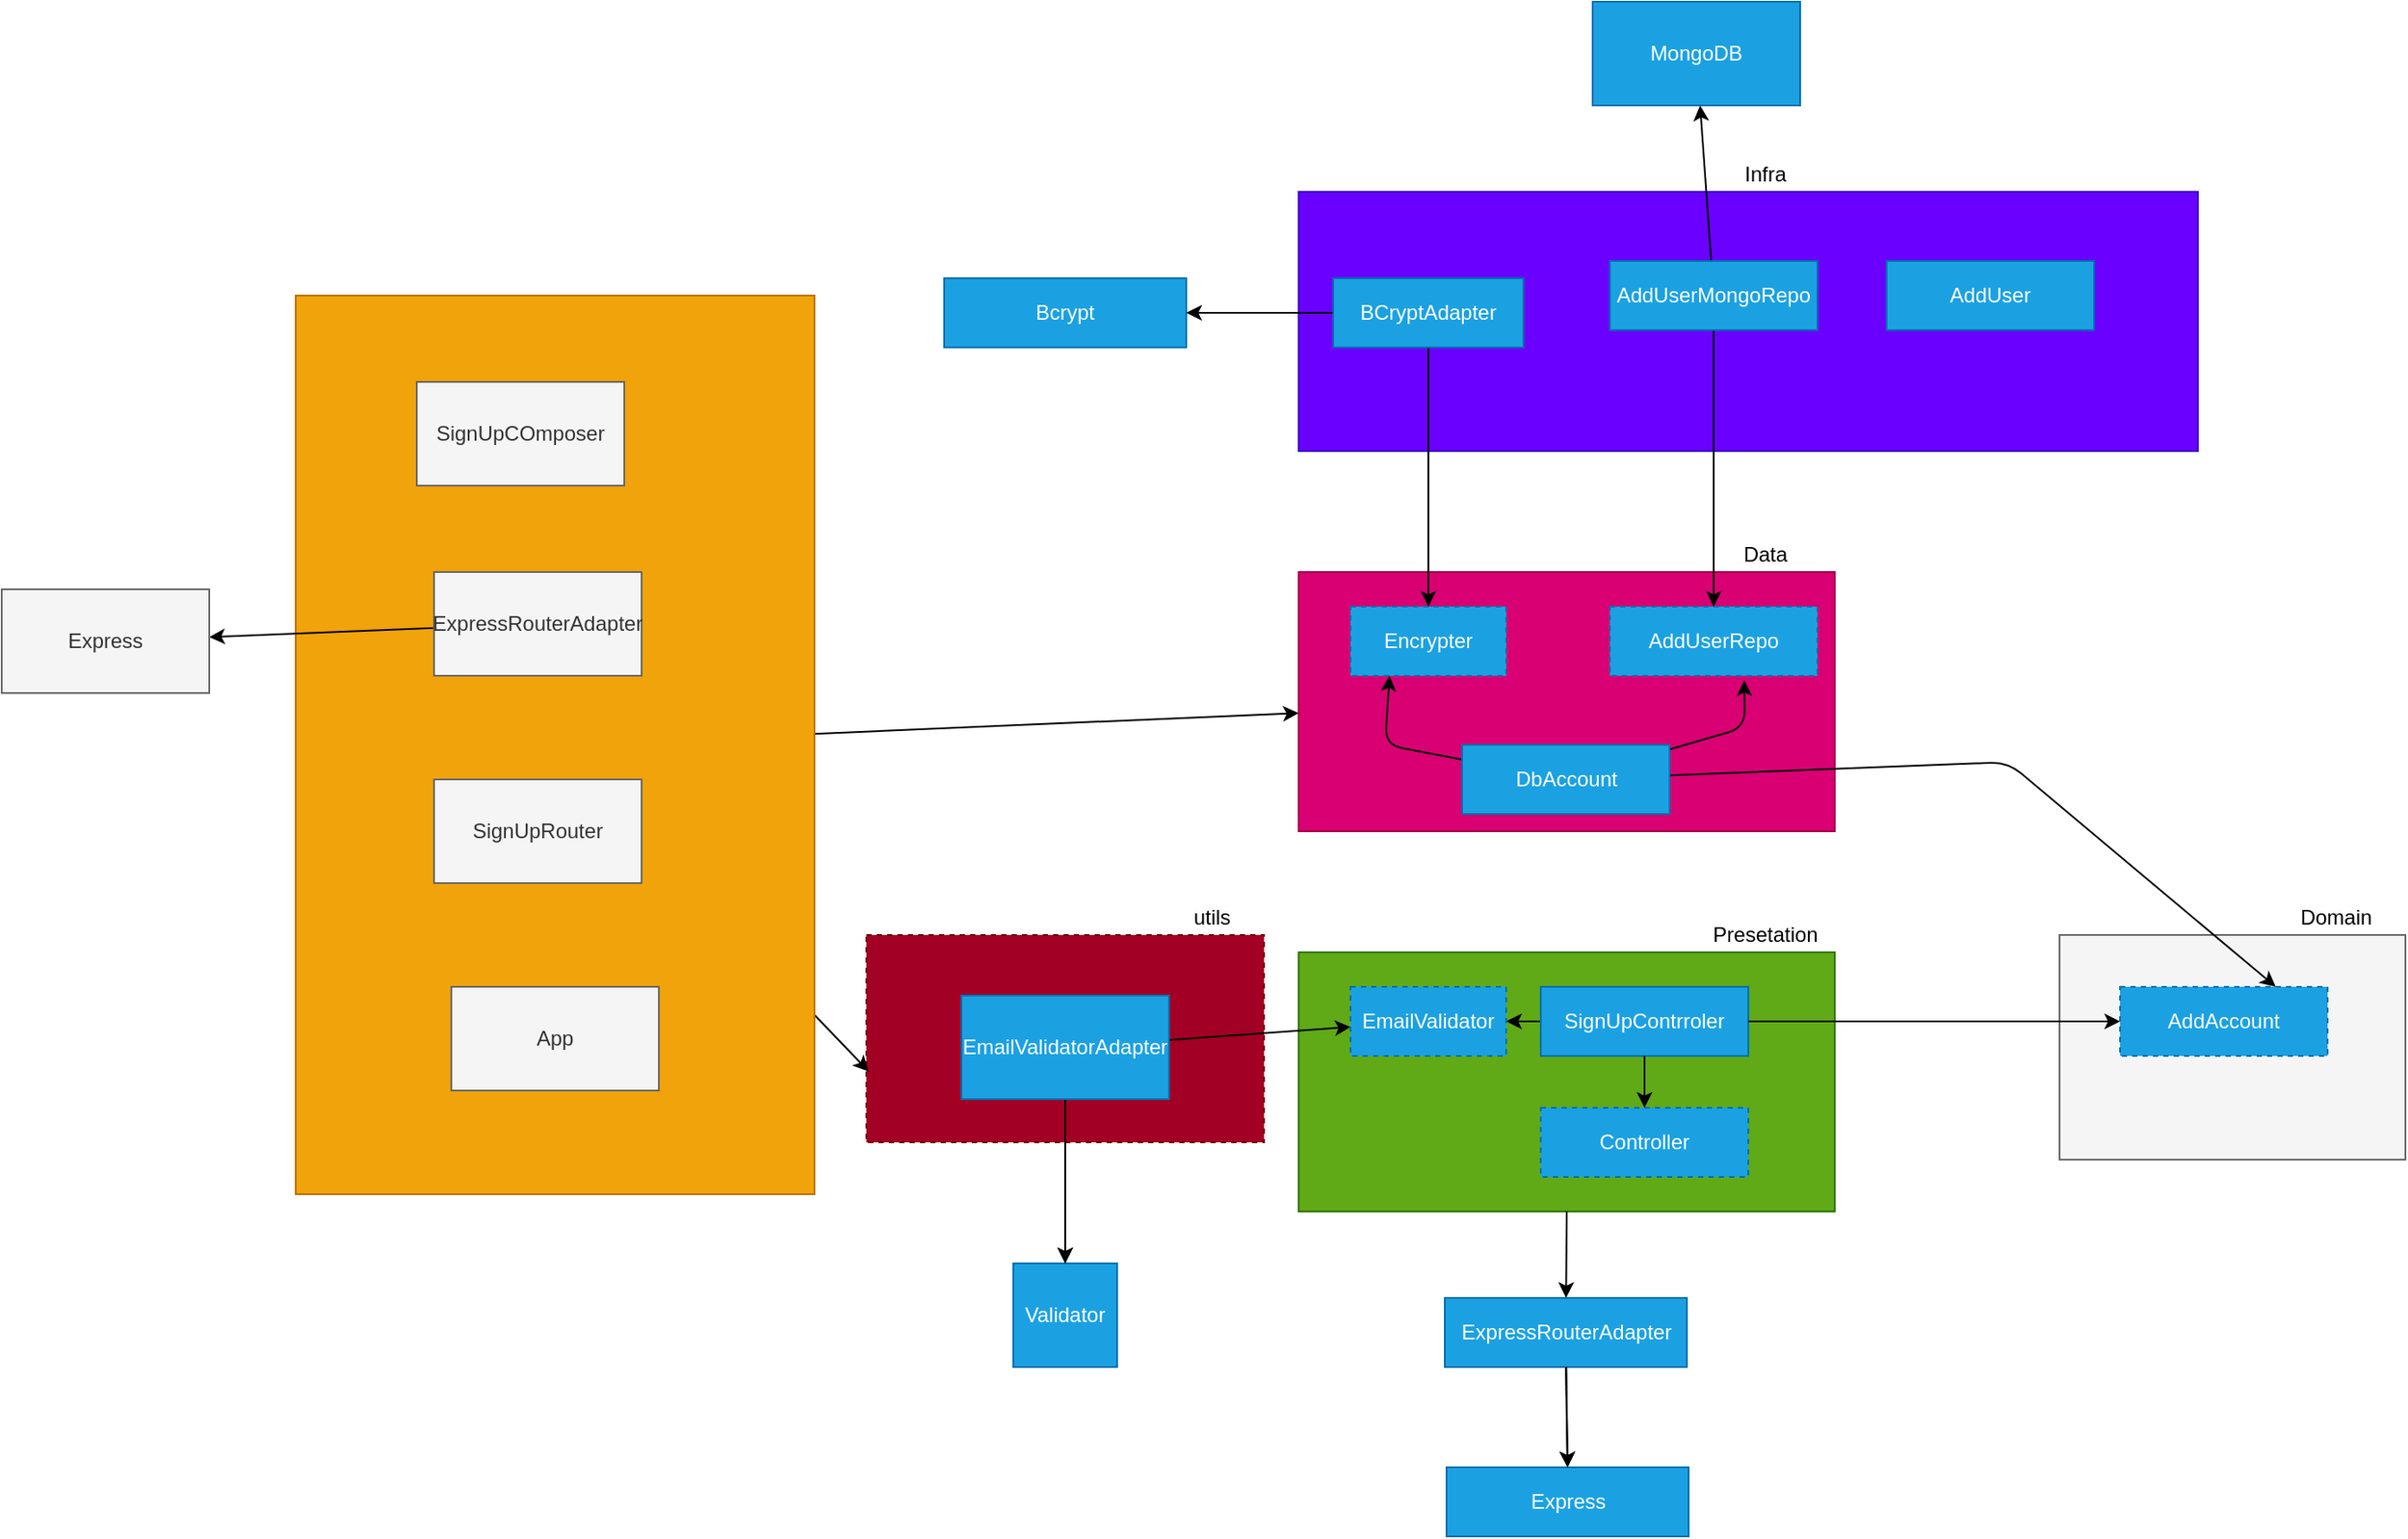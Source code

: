 <mxfile>
    <diagram id="G20mSf7wZz4z_tjJg0wx" name="Page-1">
        <mxGraphModel dx="1243" dy="1511" grid="1" gridSize="10" guides="1" tooltips="1" connect="1" arrows="1" fold="1" page="1" pageScale="1" pageWidth="850" pageHeight="1100" math="0" shadow="0">
            <root>
                <mxCell id="0"/>
                <mxCell id="1" parent="0"/>
                <mxCell id="27" value="" style="rounded=0;whiteSpace=wrap;html=1;dashed=1;fillColor=#a20025;fontColor=#ffffff;strokeColor=#6F0000;" parent="1" vertex="1">
                    <mxGeometry x="650" y="620" width="230" height="120" as="geometry"/>
                </mxCell>
                <mxCell id="2" value="" style="rounded=0;whiteSpace=wrap;html=1;fillColor=#60a917;fontColor=#ffffff;strokeColor=#2D7600;" parent="1" vertex="1">
                    <mxGeometry x="900" y="630" width="310" height="150" as="geometry"/>
                </mxCell>
                <mxCell id="24" value="" style="edgeStyle=none;html=1;" parent="1" source="3" target="22" edge="1">
                    <mxGeometry relative="1" as="geometry"/>
                </mxCell>
                <mxCell id="3" value="SignUpContrroler" style="rounded=0;whiteSpace=wrap;html=1;fillColor=#1ba1e2;fontColor=#ffffff;strokeColor=#006EAF;" parent="1" vertex="1">
                    <mxGeometry x="1040" y="650" width="120" height="40" as="geometry"/>
                </mxCell>
                <mxCell id="4" value="Controller" style="rounded=0;whiteSpace=wrap;html=1;dashed=1;fillColor=#1ba1e2;fontColor=#ffffff;strokeColor=#006EAF;" parent="1" vertex="1">
                    <mxGeometry x="1040" y="720" width="120" height="40" as="geometry"/>
                </mxCell>
                <UserObject label="Presetation" placeholders="1" id="6">
                    <mxCell style="text;html=1;strokeColor=none;fillColor=none;align=center;verticalAlign=middle;whiteSpace=wrap;overflow=hidden;" parent="1" vertex="1">
                        <mxGeometry x="1130" y="610" width="80" height="20" as="geometry"/>
                    </mxCell>
                </UserObject>
                <mxCell id="9" value="" style="endArrow=classic;html=1;entryX=0.5;entryY=0;entryDx=0;entryDy=0;" parent="1" source="3" target="4" edge="1">
                    <mxGeometry width="50" height="50" relative="1" as="geometry">
                        <mxPoint x="1040" y="810" as="sourcePoint"/>
                        <mxPoint x="1090" y="760" as="targetPoint"/>
                    </mxGeometry>
                </mxCell>
                <mxCell id="10" value="ExpressRouterAdapter" style="rounded=0;whiteSpace=wrap;html=1;fillColor=#1ba1e2;fontColor=#ffffff;strokeColor=#006EAF;" parent="1" vertex="1">
                    <mxGeometry x="984.5" y="830" width="140" height="40" as="geometry"/>
                </mxCell>
                <mxCell id="11" value="Express" style="rounded=0;whiteSpace=wrap;html=1;fillColor=#1ba1e2;fontColor=#ffffff;strokeColor=#006EAF;" parent="1" vertex="1">
                    <mxGeometry x="985.5" y="928" width="140" height="40" as="geometry"/>
                </mxCell>
                <mxCell id="12" value="" style="endArrow=classic;html=1;entryX=0.5;entryY=0;entryDx=0;entryDy=0;" parent="1" source="10" target="11" edge="1">
                    <mxGeometry width="50" height="50" relative="1" as="geometry">
                        <mxPoint x="1035.5" y="828" as="sourcePoint"/>
                        <mxPoint x="1055.5" y="908" as="targetPoint"/>
                    </mxGeometry>
                </mxCell>
                <mxCell id="13" value="" style="endArrow=classic;html=1;" parent="1" target="10" edge="1">
                    <mxGeometry width="50" height="50" relative="1" as="geometry">
                        <mxPoint x="1055" y="780" as="sourcePoint"/>
                        <mxPoint x="1055" y="810" as="targetPoint"/>
                    </mxGeometry>
                </mxCell>
                <mxCell id="14" value="" style="endArrow=classic;html=1;entryX=0.5;entryY=0;entryDx=0;entryDy=0;exitX=0.5;exitY=1;exitDx=0;exitDy=0;" parent="1" source="10" target="11" edge="1">
                    <mxGeometry width="50" height="50" relative="1" as="geometry">
                        <mxPoint x="1035.5" y="828" as="sourcePoint"/>
                        <mxPoint x="1055.5" y="908" as="targetPoint"/>
                    </mxGeometry>
                </mxCell>
                <mxCell id="16" value="Validator" style="rounded=0;whiteSpace=wrap;html=1;fillColor=#1ba1e2;fontColor=#ffffff;strokeColor=#006EAF;" parent="1" vertex="1">
                    <mxGeometry x="735" y="810" width="60" height="60" as="geometry"/>
                </mxCell>
                <mxCell id="21" value="" style="edgeStyle=none;html=1;" parent="1" source="18" target="16" edge="1">
                    <mxGeometry relative="1" as="geometry"/>
                </mxCell>
                <mxCell id="25" value="" style="edgeStyle=none;html=1;" parent="1" source="18" target="16" edge="1">
                    <mxGeometry relative="1" as="geometry"/>
                </mxCell>
                <mxCell id="26" value="" style="edgeStyle=none;html=1;" parent="1" source="18" target="22" edge="1">
                    <mxGeometry relative="1" as="geometry"/>
                </mxCell>
                <mxCell id="18" value="EmailValidatorAdapter" style="rounded=0;whiteSpace=wrap;html=1;fillColor=#1ba1e2;fontColor=#ffffff;strokeColor=#006EAF;" parent="1" vertex="1">
                    <mxGeometry x="705" y="655" width="120" height="60" as="geometry"/>
                </mxCell>
                <mxCell id="22" value="EmailValidator" style="rounded=0;whiteSpace=wrap;html=1;dashed=1;fillColor=#1ba1e2;fontColor=#ffffff;strokeColor=#006EAF;" parent="1" vertex="1">
                    <mxGeometry x="930" y="650" width="90" height="40" as="geometry"/>
                </mxCell>
                <UserObject label="utils" placeholders="1" id="29">
                    <mxCell style="text;html=1;strokeColor=none;fillColor=none;align=center;verticalAlign=middle;whiteSpace=wrap;overflow=hidden;" parent="1" vertex="1">
                        <mxGeometry x="810" y="600" width="80" height="20" as="geometry"/>
                    </mxCell>
                </UserObject>
                <mxCell id="30" value="" style="rounded=0;whiteSpace=wrap;html=1;fillColor=#f5f5f5;fontColor=#333333;strokeColor=#666666;" parent="1" vertex="1">
                    <mxGeometry x="1340" y="620" width="200" height="130" as="geometry"/>
                </mxCell>
                <UserObject label="Domain" placeholders="1" id="31">
                    <mxCell style="text;html=1;strokeColor=none;fillColor=none;align=center;verticalAlign=middle;whiteSpace=wrap;overflow=hidden;" parent="1" vertex="1">
                        <mxGeometry x="1460" y="600" width="80" height="20" as="geometry"/>
                    </mxCell>
                </UserObject>
                <mxCell id="32" value="AddAccount" style="rounded=0;whiteSpace=wrap;html=1;dashed=1;fillColor=#1ba1e2;fontColor=#ffffff;strokeColor=#006EAF;" parent="1" vertex="1">
                    <mxGeometry x="1375" y="650" width="120" height="40" as="geometry"/>
                </mxCell>
                <mxCell id="34" style="edgeStyle=none;html=1;" parent="1" source="3" target="32" edge="1">
                    <mxGeometry relative="1" as="geometry"/>
                </mxCell>
                <mxCell id="41" value="" style="rounded=0;whiteSpace=wrap;html=1;fillColor=#d80073;fontColor=#ffffff;strokeColor=#A50040;" parent="1" vertex="1">
                    <mxGeometry x="900" y="410" width="310" height="150" as="geometry"/>
                </mxCell>
                <mxCell id="43" value="AddUserRepo" style="rounded=0;whiteSpace=wrap;html=1;dashed=1;fillColor=#1ba1e2;fontColor=#ffffff;strokeColor=#006EAF;" parent="1" vertex="1">
                    <mxGeometry x="1080" y="430" width="120" height="40" as="geometry"/>
                </mxCell>
                <mxCell id="50" style="edgeStyle=none;html=1;entryX=0.647;entryY=1.066;entryDx=0;entryDy=0;entryPerimeter=0;" parent="1" source="44" target="43" edge="1">
                    <mxGeometry relative="1" as="geometry">
                        <Array as="points">
                            <mxPoint x="1158" y="500"/>
                        </Array>
                    </mxGeometry>
                </mxCell>
                <mxCell id="51" style="edgeStyle=none;html=1;entryX=0.25;entryY=1;entryDx=0;entryDy=0;" parent="1" source="44" target="47" edge="1">
                    <mxGeometry relative="1" as="geometry">
                        <Array as="points">
                            <mxPoint x="950" y="510"/>
                        </Array>
                    </mxGeometry>
                </mxCell>
                <mxCell id="61" style="edgeStyle=none;html=1;entryX=0.75;entryY=0;entryDx=0;entryDy=0;" parent="1" source="44" target="32" edge="1">
                    <mxGeometry relative="1" as="geometry">
                        <Array as="points">
                            <mxPoint x="1310" y="520"/>
                        </Array>
                    </mxGeometry>
                </mxCell>
                <mxCell id="44" value="DbAccount" style="rounded=0;whiteSpace=wrap;html=1;fillColor=#1ba1e2;fontColor=#ffffff;strokeColor=#006EAF;" parent="1" vertex="1">
                    <mxGeometry x="994.5" y="510" width="120" height="40" as="geometry"/>
                </mxCell>
                <UserObject label="Data" placeholders="1" id="45">
                    <mxCell style="text;html=1;strokeColor=none;fillColor=none;align=center;verticalAlign=middle;whiteSpace=wrap;overflow=hidden;" parent="1" vertex="1">
                        <mxGeometry x="1130" y="390" width="80" height="20" as="geometry"/>
                    </mxCell>
                </UserObject>
                <mxCell id="47" value="Encrypter" style="rounded=0;whiteSpace=wrap;html=1;dashed=1;fillColor=#1ba1e2;fontColor=#ffffff;strokeColor=#006EAF;" parent="1" vertex="1">
                    <mxGeometry x="930" y="430" width="90" height="40" as="geometry"/>
                </mxCell>
                <mxCell id="48" value="Bcrypt" style="rounded=0;whiteSpace=wrap;html=1;fillColor=#1ba1e2;fontColor=#ffffff;strokeColor=#006EAF;" parent="1" vertex="1">
                    <mxGeometry x="695" y="240" width="140" height="40" as="geometry"/>
                </mxCell>
                <mxCell id="52" value="" style="rounded=0;whiteSpace=wrap;html=1;fillColor=#6a00ff;fontColor=#ffffff;strokeColor=#3700CC;" parent="1" vertex="1">
                    <mxGeometry x="900" y="190" width="520" height="150" as="geometry"/>
                </mxCell>
                <mxCell id="54" style="edgeStyle=none;html=1;entryX=0.5;entryY=0;entryDx=0;entryDy=0;" parent="1" source="53" target="47" edge="1">
                    <mxGeometry relative="1" as="geometry"/>
                </mxCell>
                <mxCell id="59" style="edgeStyle=none;html=1;" parent="1" source="53" target="48" edge="1">
                    <mxGeometry relative="1" as="geometry"/>
                </mxCell>
                <mxCell id="53" value="BCryptAdapter" style="rounded=0;whiteSpace=wrap;html=1;fillColor=#1ba1e2;fontColor=#ffffff;strokeColor=#006EAF;" parent="1" vertex="1">
                    <mxGeometry x="920" y="240" width="110" height="40" as="geometry"/>
                </mxCell>
                <mxCell id="56" style="edgeStyle=none;html=1;entryX=0.5;entryY=0;entryDx=0;entryDy=0;" parent="1" source="55" target="43" edge="1">
                    <mxGeometry relative="1" as="geometry"/>
                </mxCell>
                <mxCell id="58" style="edgeStyle=none;html=1;" parent="1" source="55" target="57" edge="1">
                    <mxGeometry relative="1" as="geometry"/>
                </mxCell>
                <mxCell id="55" value="AddUserMongoRepo" style="rounded=0;whiteSpace=wrap;html=1;fillColor=#1ba1e2;fontColor=#ffffff;strokeColor=#006EAF;" parent="1" vertex="1">
                    <mxGeometry x="1080" y="230" width="120" height="40" as="geometry"/>
                </mxCell>
                <mxCell id="57" value="MongoDB" style="rounded=0;whiteSpace=wrap;html=1;fillColor=#1ba1e2;fontColor=#ffffff;strokeColor=#006EAF;" parent="1" vertex="1">
                    <mxGeometry x="1070" y="80" width="120" height="60" as="geometry"/>
                </mxCell>
                <UserObject label="Infra" placeholders="1" id="60">
                    <mxCell style="text;html=1;strokeColor=none;fillColor=none;align=center;verticalAlign=middle;whiteSpace=wrap;overflow=hidden;" parent="1" vertex="1">
                        <mxGeometry x="1130" y="170" width="80" height="20" as="geometry"/>
                    </mxCell>
                </UserObject>
                <mxCell id="68" style="edgeStyle=none;html=1;" edge="1" parent="1" source="63" target="41">
                    <mxGeometry relative="1" as="geometry"/>
                </mxCell>
                <mxCell id="71" style="edgeStyle=none;html=1;entryX=0.006;entryY=0.658;entryDx=0;entryDy=0;entryPerimeter=0;" edge="1" parent="1" source="63" target="27">
                    <mxGeometry relative="1" as="geometry"/>
                </mxCell>
                <mxCell id="63" value="" style="rounded=0;whiteSpace=wrap;html=1;fillColor=#f0a30a;fontColor=#000000;strokeColor=#BD7000;" vertex="1" parent="1">
                    <mxGeometry x="320" y="250" width="300" height="520" as="geometry"/>
                </mxCell>
                <mxCell id="64" value="SignUpCOmposer" style="rounded=0;whiteSpace=wrap;html=1;fillColor=#f5f5f5;fontColor=#333333;strokeColor=#666666;" vertex="1" parent="1">
                    <mxGeometry x="390" y="300" width="120" height="60" as="geometry"/>
                </mxCell>
                <mxCell id="73" style="edgeStyle=none;html=1;" edge="1" parent="1" source="65" target="72">
                    <mxGeometry relative="1" as="geometry"/>
                </mxCell>
                <mxCell id="65" value="ExpressRouterAdapter" style="rounded=0;whiteSpace=wrap;html=1;fillColor=#f5f5f5;fontColor=#333333;strokeColor=#666666;" vertex="1" parent="1">
                    <mxGeometry x="400" y="410" width="120" height="60" as="geometry"/>
                </mxCell>
                <mxCell id="66" value="SignUpRouter" style="rounded=0;whiteSpace=wrap;html=1;fillColor=#f5f5f5;fontColor=#333333;strokeColor=#666666;" vertex="1" parent="1">
                    <mxGeometry x="400" y="530" width="120" height="60" as="geometry"/>
                </mxCell>
                <mxCell id="67" value="App" style="rounded=0;whiteSpace=wrap;html=1;fillColor=#f5f5f5;fontColor=#333333;strokeColor=#666666;" vertex="1" parent="1">
                    <mxGeometry x="410" y="650" width="120" height="60" as="geometry"/>
                </mxCell>
                <mxCell id="72" value="Express" style="rounded=0;whiteSpace=wrap;html=1;fillColor=#f5f5f5;fontColor=#333333;strokeColor=#666666;" vertex="1" parent="1">
                    <mxGeometry x="150" y="420" width="120" height="60" as="geometry"/>
                </mxCell>
                <mxCell id="74" value="AddUser" style="rounded=0;whiteSpace=wrap;html=1;fillColor=#1ba1e2;fontColor=#ffffff;strokeColor=#006EAF;" vertex="1" parent="1">
                    <mxGeometry x="1240" y="230" width="120" height="40" as="geometry"/>
                </mxCell>
            </root>
        </mxGraphModel>
    </diagram>
</mxfile>